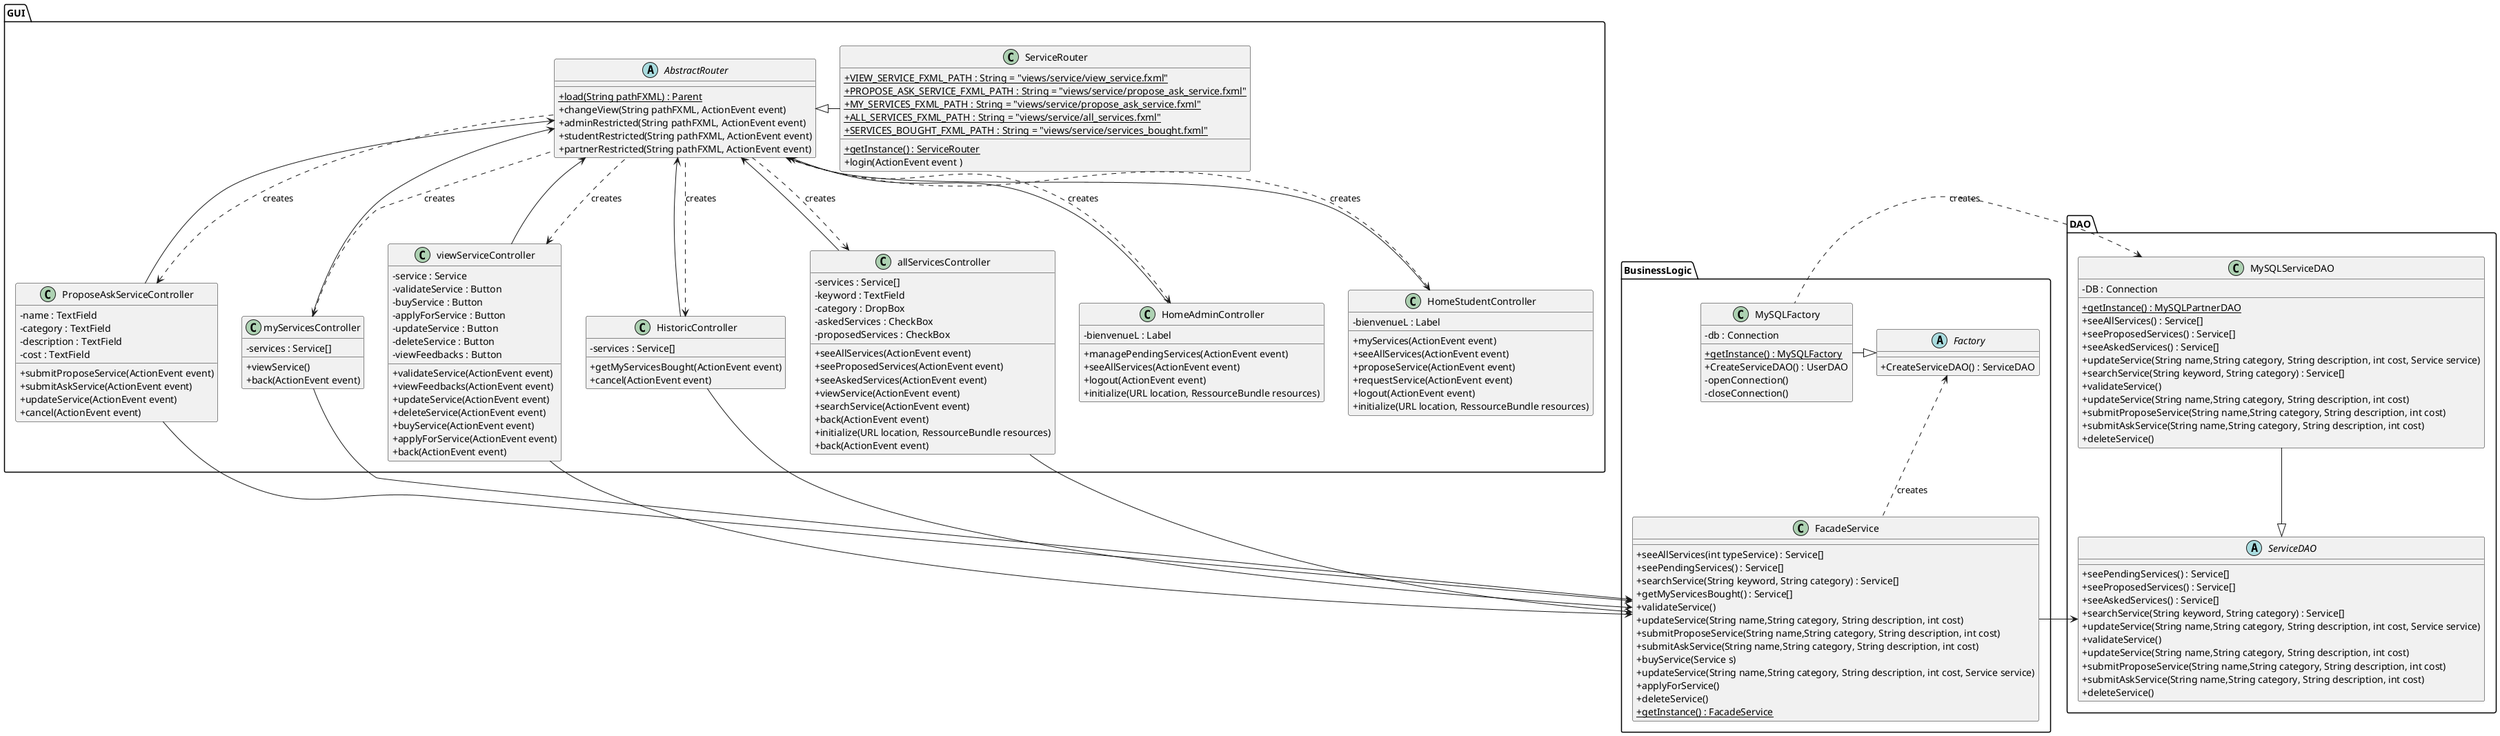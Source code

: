 @startuml
skinparam classAttributeIconSize 0

package GUI{
    abstract class AbstractRouter{
        + {static} load(String pathFXML) : Parent
        + changeView(String pathFXML, ActionEvent event)
        + adminRestricted(String pathFXML, ActionEvent event)
        + studentRestricted(String pathFXML, ActionEvent event)
        + partnerRestricted(String pathFXML, ActionEvent event)
    }
    class HomeAdminController{
            - bienvenueL : Label
            + managePendingServices(ActionEvent event)
            + seeAllServices(ActionEvent event)
            + logout(ActionEvent event)
            + initialize(URL location, RessourceBundle resources)
    }
    class HomeStudentController{
            - bienvenueL : Label
            + myServices(ActionEvent event)
            + seeAllServices(ActionEvent event)
            + proposeService(ActionEvent event)
            + requestService(ActionEvent event)
            + logout(ActionEvent event)
            + initialize(URL location, RessourceBundle resources)
    }
    class ProposeAskServiceController{
        - name : TextField
        - category : TextField
        - description : TextField
        - cost : TextField

        + submitProposeService(ActionEvent event)
        + submitAskService(ActionEvent event)
        + updateService(ActionEvent event)
        + cancel(ActionEvent event)
    }
    class HistoricController{
            - services : Service[]

            + getMyServicesBought(ActionEvent event)
            + cancel(ActionEvent event)
        }

    class myServicesController{
        - services : Service[]

        + viewService()
        + back(ActionEvent event)
    }

    class viewServiceController{
        - service : Service
        - validateService : Button
        - buyService : Button
        - applyForService : Button
        - updateService : Button
        - deleteService : Button
        - viewFeedbacks : Button
        
        
        + validateService(ActionEvent event)
        + viewFeedbacks(ActionEvent event)
        + updateService(ActionEvent event)
        + deleteService(ActionEvent event)
        + buyService(ActionEvent event)
        + applyForService(ActionEvent event)
        + back(ActionEvent event)
    }

    class allServicesController{
        - services : Service[]
        - keyword : TextField
        - category : DropBox
        - askedServices : CheckBox
        - proposedServices : CheckBox

        + seeAllServices(ActionEvent event)
        + seeProposedServices(ActionEvent event)
        + seeAskedServices(ActionEvent event)
        + viewService(ActionEvent event)
        + searchService(ActionEvent event)
        + back(ActionEvent event)
        + initialize(URL location, RessourceBundle resources)
        + back(ActionEvent event)
    }


    class ServiceRouter{
        + {static} VIEW_SERVICE_FXML_PATH : String = "views/service/view_service.fxml"
        + {static} PROPOSE_ASK_SERVICE_FXML_PATH : String = "views/service/propose_ask_service.fxml"
        + {static} MY_SERVICES_FXML_PATH : String = "views/service/propose_ask_service.fxml"
        + {static} ALL_SERVICES_FXML_PATH : String = "views/service/all_services.fxml"
        + {static} SERVICES_BOUGHT_FXML_PATH : String = "views/service/services_bought.fxml"
        + {static} getInstance() : ServiceRouter
        + login(ActionEvent event )
    }

    AbstractRouter <|-right- ServiceRouter


    AbstractRouter <-- HomeAdminController
    AbstractRouter <-- HomeStudentController
    AbstractRouter <-- allServicesController
    AbstractRouter <-- HistoricController
    AbstractRouter <-- viewServiceController
    AbstractRouter <-- myServicesController
    AbstractRouter <-- ProposeAskServiceController

    allServicesController <.. AbstractRouter : creates
    HistoricController <.. AbstractRouter : creates
    HomeAdminController <.. AbstractRouter : creates
    HomeStudentController <.. AbstractRouter : creates
    ProposeAskServiceController <.. AbstractRouter : creates
    myServicesController <.. AbstractRouter : creates
    viewServiceController <.. AbstractRouter : creates

}
package BusinessLogic{
    class FacadeService{
      
        + seeAllServices(int typeService) : Service[]
        + seePendingServices() : Service[]
        + searchService(String keyword, String category) : Service[]
        + getMyServicesBought() : Service[]
        + validateService()
        + updateService(String name,String category, String description, int cost)
        + submitProposeService(String name,String category, String description, int cost)
        + submitAskService(String name,String category, String description, int cost)
        + buyService(Service s)
        + updateService(String name,String category, String description, int cost, Service service)
        + applyForService()
        + deleteService()
        + {static} getInstance() : FacadeService
    }

    abstract class Factory{
        + CreateServiceDAO() : ServiceDAO
    }
    class MySQLFactory{
        - db : Connection
        + {static} getInstance() : MySQLFactory
        + CreateServiceDAO() : UserDAO
        - openConnection()
        - closeConnection()
    }


    Factory <.. FacadeService : creates
    Factory <|-left- MySQLFactory

    FacadeService <-up- allServicesController
    FacadeService <-up- HistoricController
    FacadeService <-up- viewServiceController
    FacadeService <-up- myServicesController
    FacadeService <-up- ProposeAskServiceController



}

package DAO{

    abstract class ServiceDAO{
        + seePendingServices() : Service[]
        + seeProposedServices() : Service[]
        + seeAskedServices() : Service[]
        + searchService(String keyword, String category) : Service[]
        + updateService(String name,String category, String description, int cost, Service service)
        + validateService()
        + updateService(String name,String category, String description, int cost)
        + submitProposeService(String name,String category, String description, int cost)
        + submitAskService(String name,String category, String description, int cost)
        + deleteService()
    }

    class MySQLServiceDAO{
        - DB : Connection
        + {static} getInstance() : MySQLPartnerDAO
        + seeAllServices() : Service[]
        + seeProposedServices() : Service[]
        + seeAskedServices() : Service[]
        + updateService(String name,String category, String description, int cost, Service service)
        + searchService(String keyword, String category) : Service[]
        + validateService()
        + updateService(String name,String category, String description, int cost)
        + submitProposeService(String name,String category, String description, int cost)
        + submitAskService(String name,String category, String description, int cost)
        + deleteService()
    }

    MySQLServiceDAO --|> ServiceDAO
    MySQLServiceDAO <.right. MySQLFactory : creates

    ServiceDAO <-right- FacadeService
}



@enduml